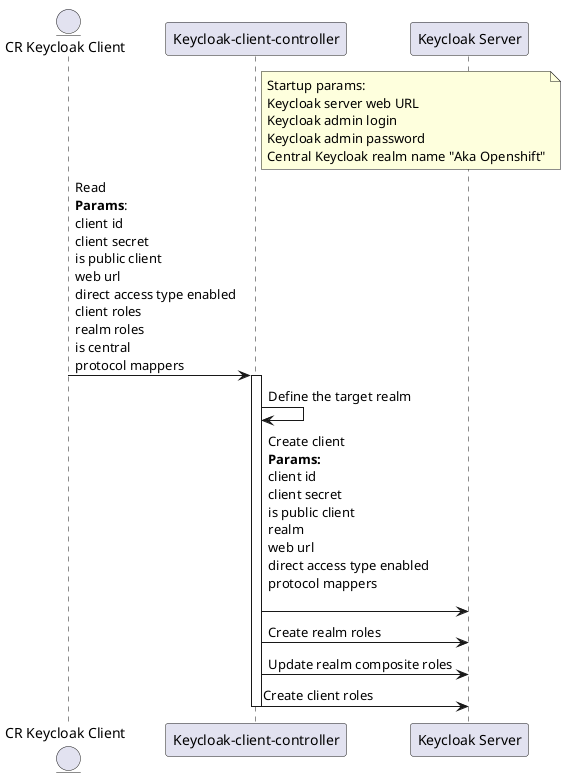 @startuml
entity "CR Keycloak Client" as cr_client
participant "Keycloak-client-controller" as keycloak_client_controller
note right of keycloak_client_controller
Startup params:
Keycloak server web URL
Keycloak admin login
Keycloak admin password
Central Keycloak realm name "Aka Openshift"
end note
participant "Keycloak Server" as server


cr_client -> keycloak_client_controller: \
Read \n\
**Params**: \n\
client id \n\
client secret \n\
is public client \n\
web url \n\
direct access type enabled \n\
client roles \n\
realm roles \n\
is central \n\
protocol mappers

activate keycloak_client_controller

keycloak_client_controller -> keycloak_client_controller: Define the target realm

keycloak_client_controller -> server: \
Create client \n\
**Params:** \n\
client id \n\
client secret \n\
is public client \n\
realm \n\
web url \n\
direct access type enabled \n\
protocol mappers \n\

keycloak_client_controller -> server: Create realm roles
keycloak_client_controller -> server: Update realm composite roles
keycloak_client_controller -> server: Create client roles

deactivate keycloak_client_controller

@enduml